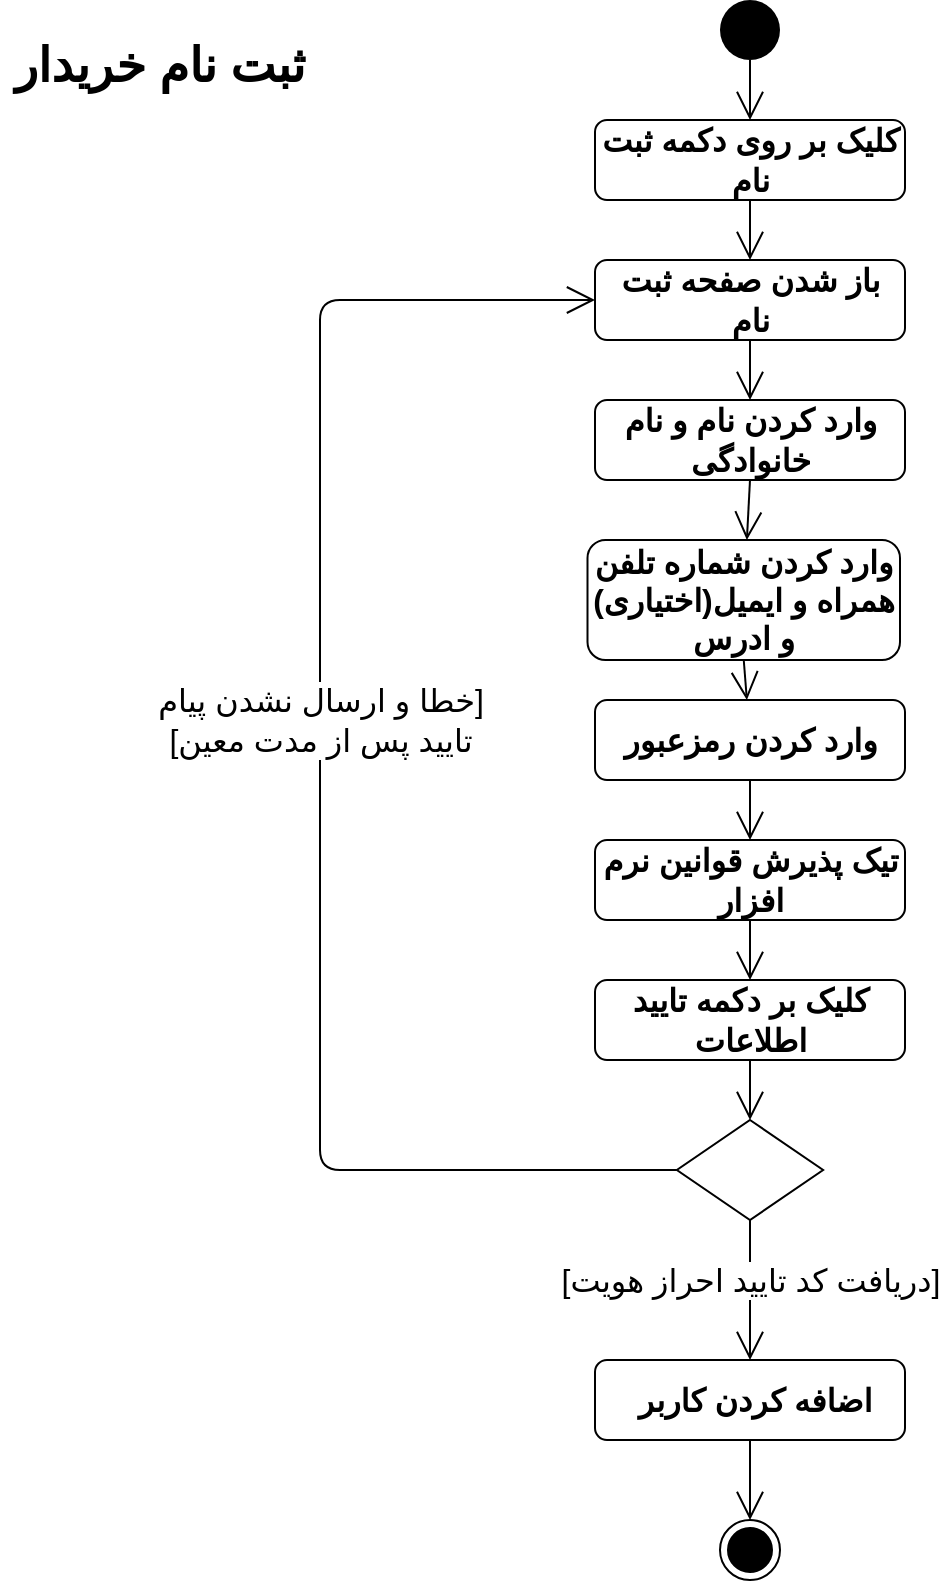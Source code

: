 <mxfile version="14.0.0" type="github">
  <diagram name="Page-1" id="0783ab3e-0a74-02c8-0abd-f7b4e66b4bec">
    <mxGraphModel dx="1038" dy="580" grid="1" gridSize="10" guides="1" tooltips="1" connect="1" arrows="1" fold="1" page="1" pageScale="1" pageWidth="850" pageHeight="1100" background="#ffffff" math="0" shadow="0">
      <root>
        <mxCell id="0" />
        <mxCell id="1" parent="0" />
        <mxCell id="8BaFTCeRGY86CdU8lrJs-1" value="" style="ellipse;fillColor=#000000;strokeColor=none;fontSize=15;" parent="1" vertex="1">
          <mxGeometry x="380" y="10" width="30" height="30" as="geometry" />
        </mxCell>
        <mxCell id="8BaFTCeRGY86CdU8lrJs-2" value="" style="endArrow=open;endFill=1;endSize=12;html=1;fontSize=15;exitX=0.5;exitY=1;exitDx=0;exitDy=0;" parent="1" source="8BaFTCeRGY86CdU8lrJs-1" target="8BaFTCeRGY86CdU8lrJs-3" edge="1">
          <mxGeometry width="160" relative="1" as="geometry">
            <mxPoint x="340" y="270" as="sourcePoint" />
            <mxPoint x="395" y="70" as="targetPoint" />
          </mxGeometry>
        </mxCell>
        <mxCell id="8BaFTCeRGY86CdU8lrJs-3" value="کلیک بر روی دکمه ثبت نام" style="shape=rect;html=1;rounded=1;whiteSpace=wrap;align=center;fontStyle=1;fontSize=16;" parent="1" vertex="1">
          <mxGeometry x="317.5" y="70" width="155" height="40" as="geometry" />
        </mxCell>
        <mxCell id="8BaFTCeRGY86CdU8lrJs-4" value="" style="endArrow=open;endFill=1;endSize=12;html=1;fontSize=15;exitX=0.5;exitY=1;exitDx=0;exitDy=0;" parent="1" source="8BaFTCeRGY86CdU8lrJs-3" target="8BaFTCeRGY86CdU8lrJs-5" edge="1">
          <mxGeometry width="160" relative="1" as="geometry">
            <mxPoint x="395" y="130" as="sourcePoint" />
            <mxPoint x="395" y="160" as="targetPoint" />
          </mxGeometry>
        </mxCell>
        <mxCell id="8BaFTCeRGY86CdU8lrJs-5" value="باز شدن صفحه ثبت نام" style="shape=rect;html=1;rounded=1;whiteSpace=wrap;align=center;fontStyle=1;fontSize=16;" parent="1" vertex="1">
          <mxGeometry x="317.5" y="140" width="155" height="40" as="geometry" />
        </mxCell>
        <mxCell id="8BaFTCeRGY86CdU8lrJs-6" value="" style="endArrow=open;endFill=1;endSize=12;html=1;fontSize=15;exitX=0.5;exitY=1;exitDx=0;exitDy=0;" parent="1" source="8BaFTCeRGY86CdU8lrJs-5" target="8BaFTCeRGY86CdU8lrJs-7" edge="1">
          <mxGeometry width="160" relative="1" as="geometry">
            <mxPoint x="350" y="200" as="sourcePoint" />
            <mxPoint x="395" y="220" as="targetPoint" />
          </mxGeometry>
        </mxCell>
        <mxCell id="8BaFTCeRGY86CdU8lrJs-7" value="وارد کردن نام و نام خانوادگی" style="shape=rect;html=1;rounded=1;whiteSpace=wrap;align=center;fontStyle=1;fontSize=16;" parent="1" vertex="1">
          <mxGeometry x="317.5" y="210" width="155" height="40" as="geometry" />
        </mxCell>
        <mxCell id="8BaFTCeRGY86CdU8lrJs-8" value="" style="endArrow=open;endFill=1;endSize=12;html=1;fontSize=15;exitX=0.5;exitY=1;exitDx=0;exitDy=0;" parent="1" source="8BaFTCeRGY86CdU8lrJs-7" target="8BaFTCeRGY86CdU8lrJs-9" edge="1">
          <mxGeometry width="160" relative="1" as="geometry">
            <mxPoint x="395" y="290" as="sourcePoint" />
            <mxPoint x="395" y="320" as="targetPoint" />
          </mxGeometry>
        </mxCell>
        <mxCell id="8BaFTCeRGY86CdU8lrJs-9" value="وارد کردن شماره تلفن همراه و ایمیل(اختیاری) و ادرس" style="shape=rect;html=1;rounded=1;whiteSpace=wrap;align=center;fontStyle=1;fontSize=16;" parent="1" vertex="1">
          <mxGeometry x="313.75" y="280" width="156.25" height="60" as="geometry" />
        </mxCell>
        <mxCell id="8BaFTCeRGY86CdU8lrJs-10" value="" style="endArrow=open;endFill=1;endSize=12;html=1;fontSize=15;exitX=0.5;exitY=1;exitDx=0;exitDy=0;" parent="1" source="8BaFTCeRGY86CdU8lrJs-9" target="8BaFTCeRGY86CdU8lrJs-11" edge="1">
          <mxGeometry width="160" relative="1" as="geometry">
            <mxPoint x="387.5" y="350" as="sourcePoint" />
            <mxPoint x="387.5" y="380" as="targetPoint" />
          </mxGeometry>
        </mxCell>
        <mxCell id="8BaFTCeRGY86CdU8lrJs-11" value="وارد کردن رمزعبور" style="shape=rect;html=1;rounded=1;whiteSpace=wrap;align=center;fontStyle=1;fontSize=16;" parent="1" vertex="1">
          <mxGeometry x="317.5" y="360" width="155" height="40" as="geometry" />
        </mxCell>
        <mxCell id="8BaFTCeRGY86CdU8lrJs-12" value="" style="endArrow=open;endFill=1;endSize=12;html=1;fontSize=15;exitX=0.5;exitY=1;exitDx=0;exitDy=0;exitPerimeter=0;" parent="1" source="8BaFTCeRGY86CdU8lrJs-11" target="8BaFTCeRGY86CdU8lrJs-13" edge="1">
          <mxGeometry width="160" relative="1" as="geometry">
            <mxPoint x="395" y="410" as="sourcePoint" />
            <mxPoint x="387.5" y="460" as="targetPoint" />
          </mxGeometry>
        </mxCell>
        <mxCell id="8BaFTCeRGY86CdU8lrJs-13" value="تیک پذیرش قوانین نرم افزار" style="shape=rect;html=1;rounded=1;whiteSpace=wrap;align=center;fontStyle=1;fontSize=16;" parent="1" vertex="1">
          <mxGeometry x="317.5" y="430" width="155" height="40" as="geometry" />
        </mxCell>
        <mxCell id="8BaFTCeRGY86CdU8lrJs-14" value="" style="endArrow=open;endFill=1;endSize=12;html=1;fontSize=15;exitX=0.5;exitY=1;exitDx=0;exitDy=0;" parent="1" source="8BaFTCeRGY86CdU8lrJs-13" target="8BaFTCeRGY86CdU8lrJs-15" edge="1">
          <mxGeometry width="160" relative="1" as="geometry">
            <mxPoint x="391.25" y="480" as="sourcePoint" />
            <mxPoint x="383.75" y="540" as="targetPoint" />
          </mxGeometry>
        </mxCell>
        <mxCell id="8BaFTCeRGY86CdU8lrJs-15" value="کلیک بر دکمه تایید اطلاعات" style="shape=rect;html=1;rounded=1;whiteSpace=wrap;align=center;fontStyle=1;fontSize=16;" parent="1" vertex="1">
          <mxGeometry x="317.5" y="500" width="155" height="40" as="geometry" />
        </mxCell>
        <mxCell id="8BaFTCeRGY86CdU8lrJs-16" value="" style="rhombus;fontSize=16;" parent="1" vertex="1">
          <mxGeometry x="358.44" y="570" width="73.12" height="50" as="geometry" />
        </mxCell>
        <mxCell id="8BaFTCeRGY86CdU8lrJs-17" value="" style="endArrow=open;endFill=1;endSize=12;html=1;fontSize=16;exitX=0.5;exitY=1;exitDx=0;exitDy=0;entryX=0.5;entryY=0;entryDx=0;entryDy=0;" parent="1" source="8BaFTCeRGY86CdU8lrJs-15" target="8BaFTCeRGY86CdU8lrJs-16" edge="1">
          <mxGeometry width="160" relative="1" as="geometry">
            <mxPoint x="340" y="630" as="sourcePoint" />
            <mxPoint x="500" y="630" as="targetPoint" />
          </mxGeometry>
        </mxCell>
        <mxCell id="8BaFTCeRGY86CdU8lrJs-18" value="" style="endArrow=open;endFill=1;endSize=12;html=1;fontSize=16;exitX=0;exitY=0.5;exitDx=0;exitDy=0;entryX=0;entryY=0.5;entryDx=0;entryDy=0;" parent="1" source="8BaFTCeRGY86CdU8lrJs-16" target="8BaFTCeRGY86CdU8lrJs-5" edge="1">
          <mxGeometry width="160" relative="1" as="geometry">
            <mxPoint x="60" y="530" as="sourcePoint" />
            <mxPoint x="180" y="160" as="targetPoint" />
            <Array as="points">
              <mxPoint x="180" y="595" />
              <mxPoint x="180" y="160" />
            </Array>
          </mxGeometry>
        </mxCell>
        <mxCell id="8BaFTCeRGY86CdU8lrJs-19" value="&lt;div&gt;خطا و ارسال نشدن پیام]&lt;/div&gt;&lt;div&gt;[تایید پس از مدت معین&lt;/div&gt;" style="edgeLabel;html=1;align=center;verticalAlign=middle;resizable=0;points=[];fontSize=16;" parent="8BaFTCeRGY86CdU8lrJs-18" vertex="1" connectable="0">
          <mxGeometry x="-0.669" y="1" relative="1" as="geometry">
            <mxPoint x="-54.44" y="-226" as="offset" />
          </mxGeometry>
        </mxCell>
        <mxCell id="8BaFTCeRGY86CdU8lrJs-20" value="" style="endArrow=open;endFill=1;endSize=12;html=1;fontSize=15;exitX=0.5;exitY=1;exitDx=0;exitDy=0;" parent="1" source="8BaFTCeRGY86CdU8lrJs-16" target="8BaFTCeRGY86CdU8lrJs-22" edge="1">
          <mxGeometry width="160" relative="1" as="geometry">
            <mxPoint x="391.88" y="640" as="sourcePoint" />
            <mxPoint x="380.63" y="710" as="targetPoint" />
          </mxGeometry>
        </mxCell>
        <mxCell id="8BaFTCeRGY86CdU8lrJs-21" value="[دریافت کد تایید احراز هویت]" style="edgeLabel;html=1;align=center;verticalAlign=middle;resizable=0;points=[];fontSize=16;" parent="8BaFTCeRGY86CdU8lrJs-20" vertex="1" connectable="0">
          <mxGeometry x="-0.4" y="2" relative="1" as="geometry">
            <mxPoint x="-2" y="9" as="offset" />
          </mxGeometry>
        </mxCell>
        <mxCell id="8BaFTCeRGY86CdU8lrJs-22" value="&amp;nbsp;اضافه کردن کاربر" style="shape=rect;html=1;rounded=1;whiteSpace=wrap;align=center;fontStyle=1;fontSize=16;" parent="1" vertex="1">
          <mxGeometry x="317.5" y="690" width="155" height="40" as="geometry" />
        </mxCell>
        <mxCell id="8BaFTCeRGY86CdU8lrJs-24" value="" style="endArrow=open;endFill=1;endSize=12;html=1;fontSize=15;exitX=0.5;exitY=1;exitDx=0;exitDy=0;entryX=0.5;entryY=0;entryDx=0;entryDy=0;" parent="1" source="8BaFTCeRGY86CdU8lrJs-22" target="8BaFTCeRGY86CdU8lrJs-29" edge="1">
          <mxGeometry width="160" relative="1" as="geometry">
            <mxPoint x="395" y="850" as="sourcePoint" />
            <mxPoint x="397" y="920" as="targetPoint" />
            <Array as="points" />
          </mxGeometry>
        </mxCell>
        <mxCell id="8BaFTCeRGY86CdU8lrJs-29" value="" style="ellipse;html=1;shape=endState;fillColor=#000000;strokeColor=#000000;fontSize=16;" parent="1" vertex="1">
          <mxGeometry x="380" y="770" width="30" height="30" as="geometry" />
        </mxCell>
        <mxCell id="5Y0ST3H2XmRuG033SkUA-1" value="&lt;font style=&quot;font-size: 24px&quot;&gt;&lt;b&gt;ثبت نام خریدار&lt;/b&gt;&lt;br&gt;&lt;/font&gt;" style="text;html=1;strokeColor=none;fillColor=none;align=center;verticalAlign=middle;whiteSpace=wrap;rounded=0;" parent="1" vertex="1">
          <mxGeometry x="20" y="15" width="160" height="55" as="geometry" />
        </mxCell>
      </root>
    </mxGraphModel>
  </diagram>
</mxfile>
